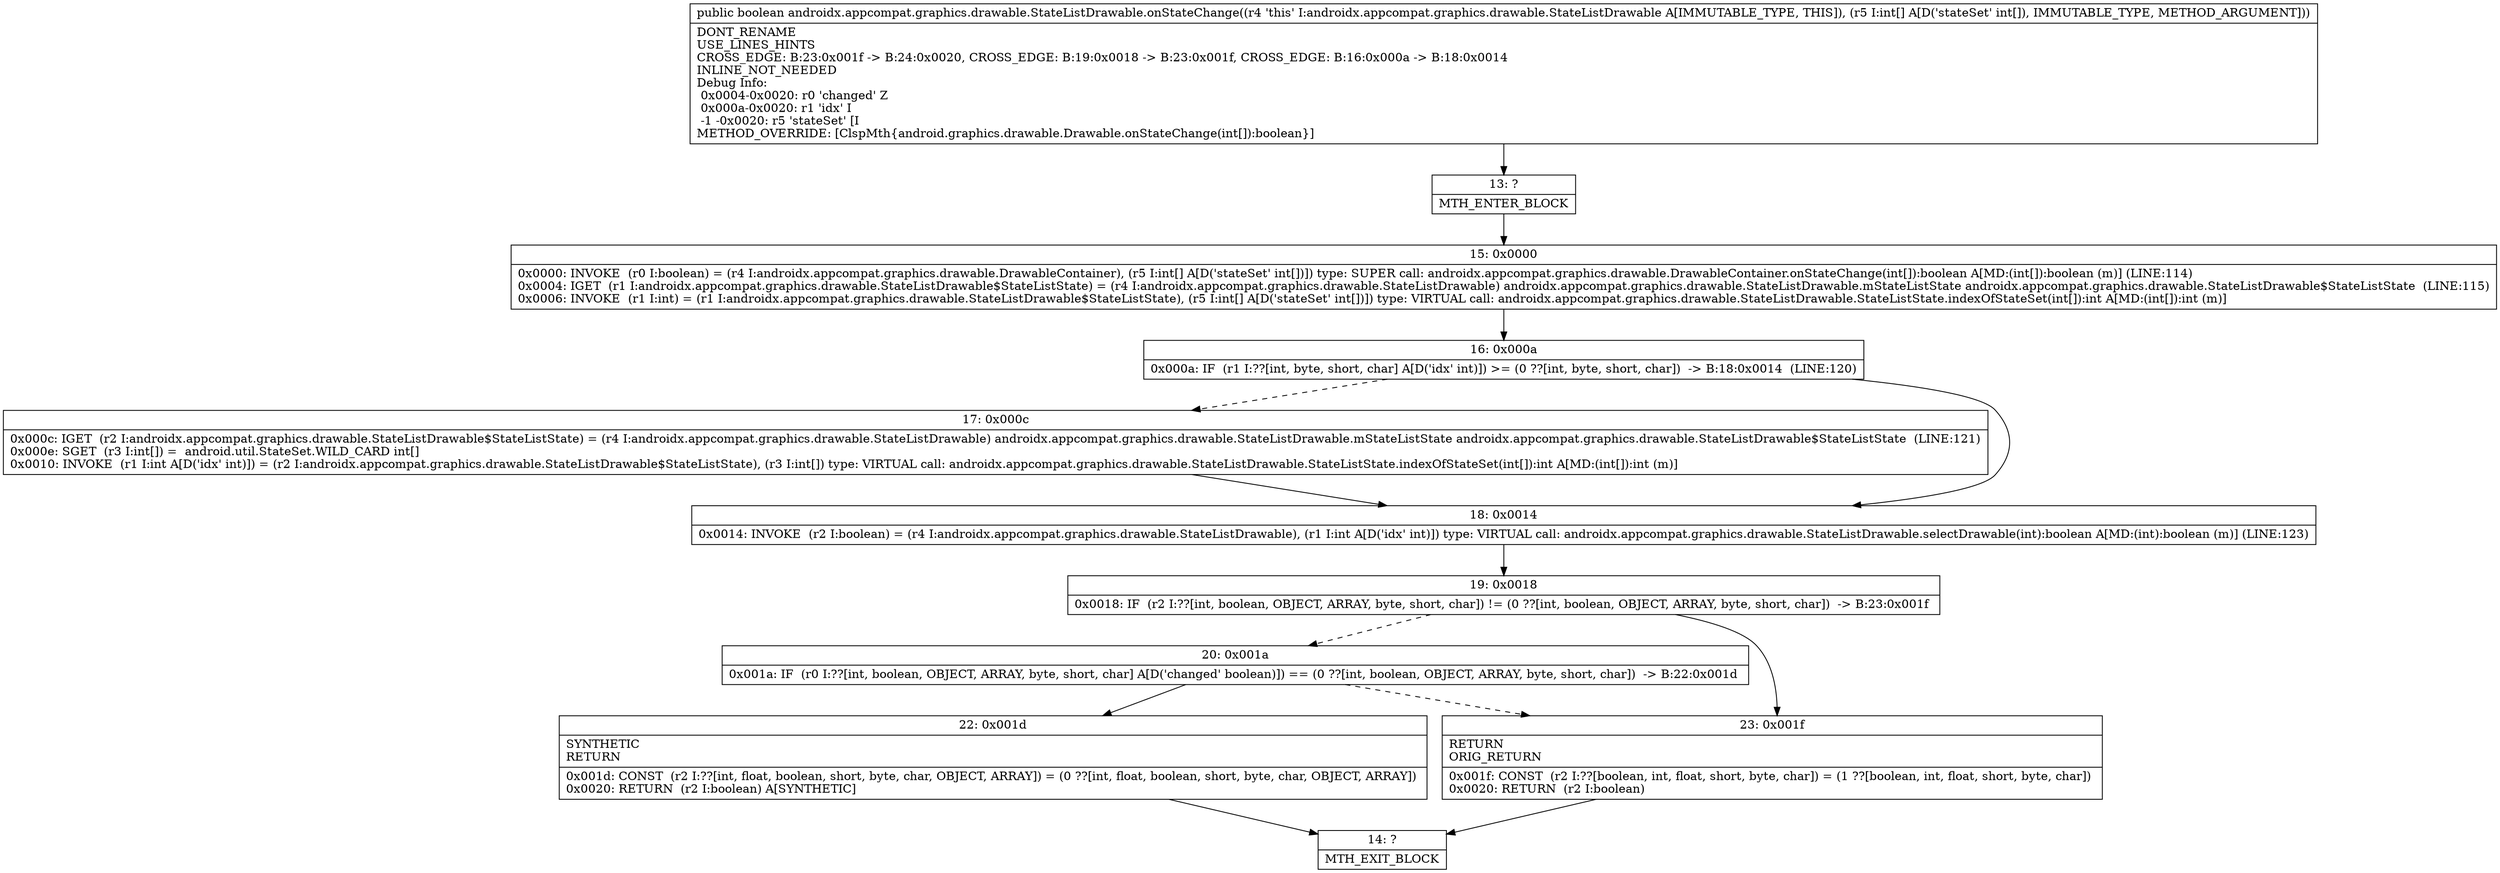 digraph "CFG forandroidx.appcompat.graphics.drawable.StateListDrawable.onStateChange([I)Z" {
Node_13 [shape=record,label="{13\:\ ?|MTH_ENTER_BLOCK\l}"];
Node_15 [shape=record,label="{15\:\ 0x0000|0x0000: INVOKE  (r0 I:boolean) = (r4 I:androidx.appcompat.graphics.drawable.DrawableContainer), (r5 I:int[] A[D('stateSet' int[])]) type: SUPER call: androidx.appcompat.graphics.drawable.DrawableContainer.onStateChange(int[]):boolean A[MD:(int[]):boolean (m)] (LINE:114)\l0x0004: IGET  (r1 I:androidx.appcompat.graphics.drawable.StateListDrawable$StateListState) = (r4 I:androidx.appcompat.graphics.drawable.StateListDrawable) androidx.appcompat.graphics.drawable.StateListDrawable.mStateListState androidx.appcompat.graphics.drawable.StateListDrawable$StateListState  (LINE:115)\l0x0006: INVOKE  (r1 I:int) = (r1 I:androidx.appcompat.graphics.drawable.StateListDrawable$StateListState), (r5 I:int[] A[D('stateSet' int[])]) type: VIRTUAL call: androidx.appcompat.graphics.drawable.StateListDrawable.StateListState.indexOfStateSet(int[]):int A[MD:(int[]):int (m)]\l}"];
Node_16 [shape=record,label="{16\:\ 0x000a|0x000a: IF  (r1 I:??[int, byte, short, char] A[D('idx' int)]) \>= (0 ??[int, byte, short, char])  \-\> B:18:0x0014  (LINE:120)\l}"];
Node_17 [shape=record,label="{17\:\ 0x000c|0x000c: IGET  (r2 I:androidx.appcompat.graphics.drawable.StateListDrawable$StateListState) = (r4 I:androidx.appcompat.graphics.drawable.StateListDrawable) androidx.appcompat.graphics.drawable.StateListDrawable.mStateListState androidx.appcompat.graphics.drawable.StateListDrawable$StateListState  (LINE:121)\l0x000e: SGET  (r3 I:int[]) =  android.util.StateSet.WILD_CARD int[] \l0x0010: INVOKE  (r1 I:int A[D('idx' int)]) = (r2 I:androidx.appcompat.graphics.drawable.StateListDrawable$StateListState), (r3 I:int[]) type: VIRTUAL call: androidx.appcompat.graphics.drawable.StateListDrawable.StateListState.indexOfStateSet(int[]):int A[MD:(int[]):int (m)]\l}"];
Node_18 [shape=record,label="{18\:\ 0x0014|0x0014: INVOKE  (r2 I:boolean) = (r4 I:androidx.appcompat.graphics.drawable.StateListDrawable), (r1 I:int A[D('idx' int)]) type: VIRTUAL call: androidx.appcompat.graphics.drawable.StateListDrawable.selectDrawable(int):boolean A[MD:(int):boolean (m)] (LINE:123)\l}"];
Node_19 [shape=record,label="{19\:\ 0x0018|0x0018: IF  (r2 I:??[int, boolean, OBJECT, ARRAY, byte, short, char]) != (0 ??[int, boolean, OBJECT, ARRAY, byte, short, char])  \-\> B:23:0x001f \l}"];
Node_20 [shape=record,label="{20\:\ 0x001a|0x001a: IF  (r0 I:??[int, boolean, OBJECT, ARRAY, byte, short, char] A[D('changed' boolean)]) == (0 ??[int, boolean, OBJECT, ARRAY, byte, short, char])  \-\> B:22:0x001d \l}"];
Node_22 [shape=record,label="{22\:\ 0x001d|SYNTHETIC\lRETURN\l|0x001d: CONST  (r2 I:??[int, float, boolean, short, byte, char, OBJECT, ARRAY]) = (0 ??[int, float, boolean, short, byte, char, OBJECT, ARRAY]) \l0x0020: RETURN  (r2 I:boolean) A[SYNTHETIC]\l}"];
Node_14 [shape=record,label="{14\:\ ?|MTH_EXIT_BLOCK\l}"];
Node_23 [shape=record,label="{23\:\ 0x001f|RETURN\lORIG_RETURN\l|0x001f: CONST  (r2 I:??[boolean, int, float, short, byte, char]) = (1 ??[boolean, int, float, short, byte, char]) \l0x0020: RETURN  (r2 I:boolean) \l}"];
MethodNode[shape=record,label="{public boolean androidx.appcompat.graphics.drawable.StateListDrawable.onStateChange((r4 'this' I:androidx.appcompat.graphics.drawable.StateListDrawable A[IMMUTABLE_TYPE, THIS]), (r5 I:int[] A[D('stateSet' int[]), IMMUTABLE_TYPE, METHOD_ARGUMENT]))  | DONT_RENAME\lUSE_LINES_HINTS\lCROSS_EDGE: B:23:0x001f \-\> B:24:0x0020, CROSS_EDGE: B:19:0x0018 \-\> B:23:0x001f, CROSS_EDGE: B:16:0x000a \-\> B:18:0x0014\lINLINE_NOT_NEEDED\lDebug Info:\l  0x0004\-0x0020: r0 'changed' Z\l  0x000a\-0x0020: r1 'idx' I\l  \-1 \-0x0020: r5 'stateSet' [I\lMETHOD_OVERRIDE: [ClspMth\{android.graphics.drawable.Drawable.onStateChange(int[]):boolean\}]\l}"];
MethodNode -> Node_13;Node_13 -> Node_15;
Node_15 -> Node_16;
Node_16 -> Node_17[style=dashed];
Node_16 -> Node_18;
Node_17 -> Node_18;
Node_18 -> Node_19;
Node_19 -> Node_20[style=dashed];
Node_19 -> Node_23;
Node_20 -> Node_22;
Node_20 -> Node_23[style=dashed];
Node_22 -> Node_14;
Node_23 -> Node_14;
}

